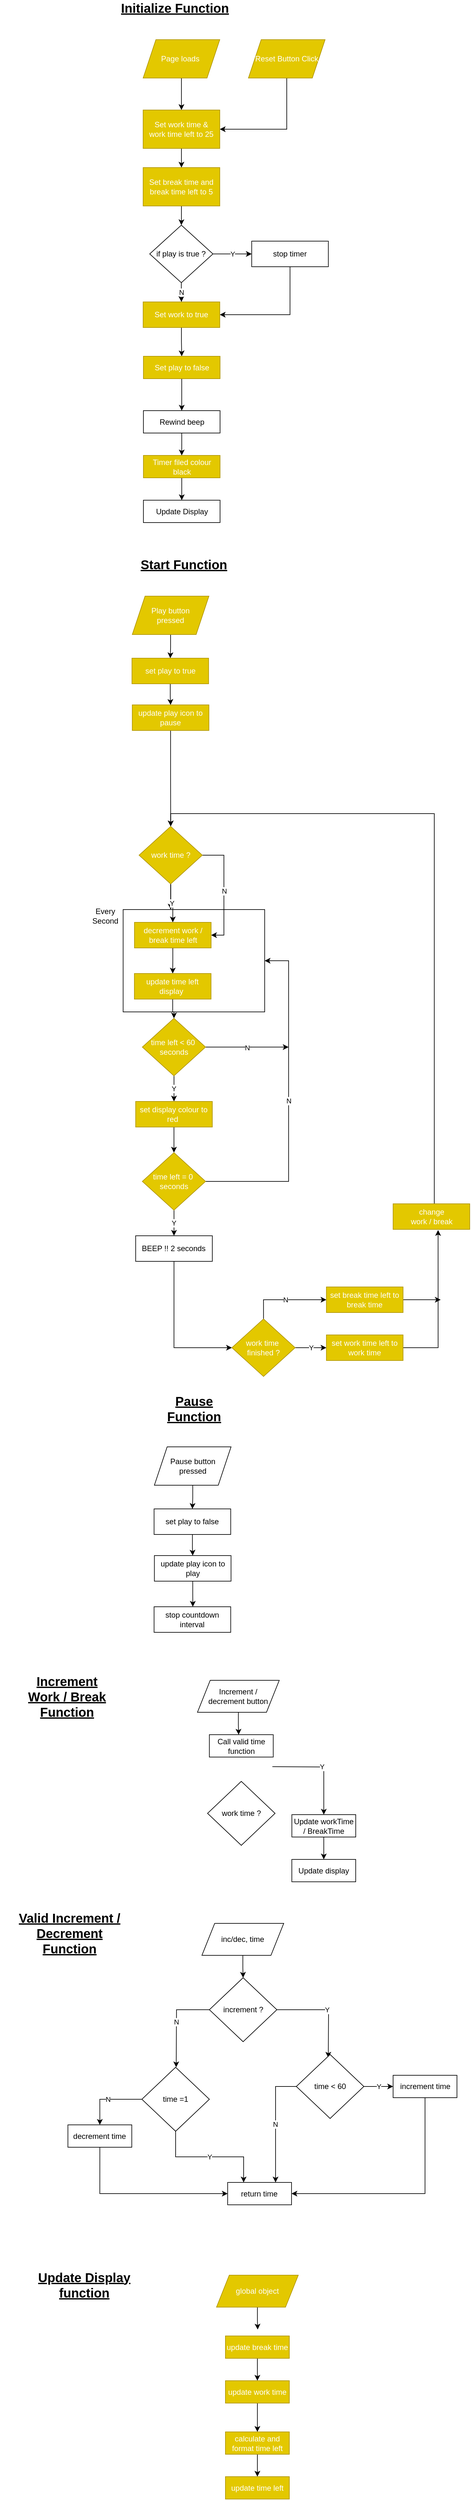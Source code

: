<mxfile version="13.9.9" type="device"><diagram id="C5RBs43oDa-KdzZeNtuy" name="Page-1"><mxGraphModel dx="1679" dy="494" grid="1" gridSize="10" guides="1" tooltips="1" connect="1" arrows="1" fold="1" page="1" pageScale="1" pageWidth="827" pageHeight="1169" math="0" shadow="0"><root><mxCell id="WIyWlLk6GJQsqaUBKTNV-0"/><mxCell id="WIyWlLk6GJQsqaUBKTNV-1" parent="WIyWlLk6GJQsqaUBKTNV-0"/><mxCell id="DhQI_y3hoTPc0CkNnc1B-117" value="" style="rounded=0;whiteSpace=wrap;html=1;align=left;" parent="WIyWlLk6GJQsqaUBKTNV-1" vertex="1"><mxGeometry x="-567.19" y="1460" width="221.62" height="160" as="geometry"/></mxCell><mxCell id="BMYcDLCQfnFxfsHoZKLp-52" value="&lt;font style=&quot;font-size: 20px&quot;&gt;&lt;b&gt;&lt;u&gt;&lt;font style=&quot;font-size: 20px&quot;&gt;Start Function&lt;/font&gt;&lt;/u&gt;&lt;/b&gt;&lt;/font&gt;" style="text;html=1;align=center;verticalAlign=middle;whiteSpace=wrap;rounded=0;" parent="WIyWlLk6GJQsqaUBKTNV-1" vertex="1"><mxGeometry x="-546.87" y="910" width="150" height="20" as="geometry"/></mxCell><mxCell id="x9QlvtTYA5nk0oibNs-r-126" style="edgeStyle=orthogonalEdgeStyle;rounded=0;orthogonalLoop=1;jettySize=auto;html=1;entryX=0.5;entryY=0;entryDx=0;entryDy=0;" parent="WIyWlLk6GJQsqaUBKTNV-1" source="x9QlvtTYA5nk0oibNs-r-124" target="x9QlvtTYA5nk0oibNs-r-206" edge="1"><mxGeometry relative="1" as="geometry"><mxPoint x="-492.87" y="1080" as="targetPoint"/></mxGeometry></mxCell><mxCell id="x9QlvtTYA5nk0oibNs-r-124" value="Play button &lt;br&gt;pressed" style="shape=parallelogram;perimeter=parallelogramPerimeter;whiteSpace=wrap;html=1;fixedSize=1;fillColor=#e3c800;strokeColor=#B09500;fontColor=#ffffff;" parent="WIyWlLk6GJQsqaUBKTNV-1" vertex="1"><mxGeometry x="-552.87" y="970" width="120" height="60" as="geometry"/></mxCell><mxCell id="DhQI_y3hoTPc0CkNnc1B-89" style="edgeStyle=orthogonalEdgeStyle;rounded=0;orthogonalLoop=1;jettySize=auto;html=1;entryX=0.5;entryY=0;entryDx=0;entryDy=0;" parent="WIyWlLk6GJQsqaUBKTNV-1" source="x9QlvtTYA5nk0oibNs-r-125" edge="1"><mxGeometry relative="1" as="geometry"><mxPoint x="-492.74" y="1460" as="targetPoint"/></mxGeometry></mxCell><mxCell id="DhQI_y3hoTPc0CkNnc1B-108" value="Y" style="edgeStyle=orthogonalEdgeStyle;rounded=0;orthogonalLoop=1;jettySize=auto;html=1;entryX=0.5;entryY=0;entryDx=0;entryDy=0;" parent="WIyWlLk6GJQsqaUBKTNV-1" source="x9QlvtTYA5nk0oibNs-r-125" target="DhQI_y3hoTPc0CkNnc1B-91" edge="1"><mxGeometry relative="1" as="geometry"><mxPoint x="-492.74" y="1460" as="targetPoint"/></mxGeometry></mxCell><mxCell id="DhQI_y3hoTPc0CkNnc1B-113" value="N" style="edgeStyle=orthogonalEdgeStyle;rounded=0;orthogonalLoop=1;jettySize=auto;html=1;entryX=1;entryY=0.5;entryDx=0;entryDy=0;exitX=1;exitY=0.5;exitDx=0;exitDy=0;" parent="WIyWlLk6GJQsqaUBKTNV-1" source="x9QlvtTYA5nk0oibNs-r-125" target="DhQI_y3hoTPc0CkNnc1B-91" edge="1"><mxGeometry relative="1" as="geometry"><mxPoint x="-300.37" y="1460" as="targetPoint"/></mxGeometry></mxCell><mxCell id="x9QlvtTYA5nk0oibNs-r-125" value="work time ?" style="rhombus;whiteSpace=wrap;html=1;fillColor=#e3c800;strokeColor=#B09500;fontColor=#ffffff;" parent="WIyWlLk6GJQsqaUBKTNV-1" vertex="1"><mxGeometry x="-542.24" y="1330" width="99" height="90" as="geometry"/></mxCell><mxCell id="DhQI_y3hoTPc0CkNnc1B-47" style="edgeStyle=orthogonalEdgeStyle;rounded=0;orthogonalLoop=1;jettySize=auto;html=1;entryX=0.5;entryY=0;entryDx=0;entryDy=0;" parent="WIyWlLk6GJQsqaUBKTNV-1" source="x9QlvtTYA5nk0oibNs-r-206" target="DhQI_y3hoTPc0CkNnc1B-46" edge="1"><mxGeometry relative="1" as="geometry"/></mxCell><mxCell id="x9QlvtTYA5nk0oibNs-r-206" value="set play to true" style="rounded=0;whiteSpace=wrap;html=1;fillColor=#e3c800;strokeColor=#B09500;fontColor=#ffffff;" parent="WIyWlLk6GJQsqaUBKTNV-1" vertex="1"><mxGeometry x="-553.37" y="1067" width="120" height="40" as="geometry"/></mxCell><mxCell id="DhQI_y3hoTPc0CkNnc1B-0" value="&lt;font style=&quot;font-size: 20px&quot;&gt;&lt;b&gt;&lt;u&gt;&lt;font style=&quot;font-size: 20px&quot;&gt;Initialize Function&lt;/font&gt;&lt;/u&gt;&lt;/b&gt;&lt;/font&gt;" style="text;html=1;align=center;verticalAlign=middle;whiteSpace=wrap;rounded=0;" parent="WIyWlLk6GJQsqaUBKTNV-1" vertex="1"><mxGeometry x="-605.87" y="40" width="240" height="20" as="geometry"/></mxCell><mxCell id="DhQI_y3hoTPc0CkNnc1B-1" style="edgeStyle=orthogonalEdgeStyle;rounded=0;orthogonalLoop=1;jettySize=auto;html=1;entryX=0.5;entryY=0;entryDx=0;entryDy=0;" parent="WIyWlLk6GJQsqaUBKTNV-1" source="DhQI_y3hoTPc0CkNnc1B-2" edge="1"><mxGeometry relative="1" as="geometry"><mxPoint x="-475.87" y="210" as="targetPoint"/></mxGeometry></mxCell><mxCell id="DhQI_y3hoTPc0CkNnc1B-2" value="Page loads&amp;nbsp;" style="shape=parallelogram;perimeter=parallelogramPerimeter;whiteSpace=wrap;html=1;fixedSize=1;fillColor=#e3c800;strokeColor=#B09500;fontColor=#ffffff;" parent="WIyWlLk6GJQsqaUBKTNV-1" vertex="1"><mxGeometry x="-535.87" y="100" width="120" height="60" as="geometry"/></mxCell><mxCell id="DhQI_y3hoTPc0CkNnc1B-8" style="edgeStyle=orthogonalEdgeStyle;rounded=0;orthogonalLoop=1;jettySize=auto;html=1;entryX=0.5;entryY=0;entryDx=0;entryDy=0;" parent="WIyWlLk6GJQsqaUBKTNV-1" source="DhQI_y3hoTPc0CkNnc1B-4" target="DhQI_y3hoTPc0CkNnc1B-7" edge="1"><mxGeometry relative="1" as="geometry"/></mxCell><mxCell id="DhQI_y3hoTPc0CkNnc1B-4" value="Set work time &amp;amp;&lt;br&gt;work time left to 25" style="rounded=0;whiteSpace=wrap;html=1;fillColor=#e3c800;strokeColor=#B09500;fontColor=#ffffff;" parent="WIyWlLk6GJQsqaUBKTNV-1" vertex="1"><mxGeometry x="-535.87" y="210" width="120" height="60" as="geometry"/></mxCell><mxCell id="DhQI_y3hoTPc0CkNnc1B-12" style="edgeStyle=orthogonalEdgeStyle;rounded=0;orthogonalLoop=1;jettySize=auto;html=1;entryX=1;entryY=0.5;entryDx=0;entryDy=0;exitX=0.5;exitY=1;exitDx=0;exitDy=0;" parent="WIyWlLk6GJQsqaUBKTNV-1" source="DhQI_y3hoTPc0CkNnc1B-6" target="DhQI_y3hoTPc0CkNnc1B-4" edge="1"><mxGeometry relative="1" as="geometry"/></mxCell><mxCell id="DhQI_y3hoTPc0CkNnc1B-6" value="Reset Button Click" style="shape=parallelogram;perimeter=parallelogramPerimeter;whiteSpace=wrap;html=1;fixedSize=1;fillColor=#e3c800;strokeColor=#B09500;fontColor=#ffffff;" parent="WIyWlLk6GJQsqaUBKTNV-1" vertex="1"><mxGeometry x="-371" y="100" width="120" height="60" as="geometry"/></mxCell><mxCell id="HDjKxaV-Cc4V8r4Q9_7f-50" style="edgeStyle=orthogonalEdgeStyle;rounded=0;orthogonalLoop=1;jettySize=auto;html=1;entryX=0.5;entryY=0;entryDx=0;entryDy=0;" parent="WIyWlLk6GJQsqaUBKTNV-1" source="DhQI_y3hoTPc0CkNnc1B-7" target="HDjKxaV-Cc4V8r4Q9_7f-47" edge="1"><mxGeometry relative="1" as="geometry"/></mxCell><mxCell id="DhQI_y3hoTPc0CkNnc1B-7" value="Set break time and break time left to 5" style="rounded=0;whiteSpace=wrap;html=1;fillColor=#e3c800;strokeColor=#B09500;fontColor=#ffffff;" parent="WIyWlLk6GJQsqaUBKTNV-1" vertex="1"><mxGeometry x="-535.87" y="300" width="120" height="60" as="geometry"/></mxCell><mxCell id="NvEuHEafOJZmugfvwv-r-1" style="edgeStyle=orthogonalEdgeStyle;rounded=0;orthogonalLoop=1;jettySize=auto;html=1;" edge="1" parent="WIyWlLk6GJQsqaUBKTNV-1" source="DhQI_y3hoTPc0CkNnc1B-13" target="NvEuHEafOJZmugfvwv-r-0"><mxGeometry relative="1" as="geometry"/></mxCell><mxCell id="DhQI_y3hoTPc0CkNnc1B-13" value="Timer filed colour black" style="rounded=0;whiteSpace=wrap;html=1;fillColor=#e3c800;strokeColor=#B09500;fontColor=#ffffff;" parent="WIyWlLk6GJQsqaUBKTNV-1" vertex="1"><mxGeometry x="-535.43" y="750" width="120" height="35" as="geometry"/></mxCell><mxCell id="DhQI_y3hoTPc0CkNnc1B-87" style="edgeStyle=orthogonalEdgeStyle;rounded=0;orthogonalLoop=1;jettySize=auto;html=1;entryX=0.5;entryY=0;entryDx=0;entryDy=0;" parent="WIyWlLk6GJQsqaUBKTNV-1" source="DhQI_y3hoTPc0CkNnc1B-46" target="x9QlvtTYA5nk0oibNs-r-125" edge="1"><mxGeometry relative="1" as="geometry"><mxPoint x="-492.7" y="1220" as="targetPoint"/></mxGeometry></mxCell><mxCell id="DhQI_y3hoTPc0CkNnc1B-46" value="update play icon to pause" style="rounded=0;whiteSpace=wrap;html=1;fillColor=#e3c800;strokeColor=#B09500;fontColor=#ffffff;" parent="WIyWlLk6GJQsqaUBKTNV-1" vertex="1"><mxGeometry x="-552.87" y="1140" width="120" height="40" as="geometry"/></mxCell><mxCell id="HDjKxaV-Cc4V8r4Q9_7f-30" style="edgeStyle=orthogonalEdgeStyle;rounded=0;orthogonalLoop=1;jettySize=auto;html=1;entryX=0.5;entryY=0;entryDx=0;entryDy=0;" parent="WIyWlLk6GJQsqaUBKTNV-1" source="DhQI_y3hoTPc0CkNnc1B-81" target="HDjKxaV-Cc4V8r4Q9_7f-29" edge="1"><mxGeometry relative="1" as="geometry"/></mxCell><mxCell id="DhQI_y3hoTPc0CkNnc1B-81" value="Set work to true" style="rounded=0;whiteSpace=wrap;html=1;fillColor=#e3c800;strokeColor=#B09500;fontColor=#ffffff;" parent="WIyWlLk6GJQsqaUBKTNV-1" vertex="1"><mxGeometry x="-535.87" y="510" width="120" height="40" as="geometry"/></mxCell><mxCell id="DhQI_y3hoTPc0CkNnc1B-93" style="edgeStyle=orthogonalEdgeStyle;rounded=0;orthogonalLoop=1;jettySize=auto;html=1;entryX=0.5;entryY=0;entryDx=0;entryDy=0;" parent="WIyWlLk6GJQsqaUBKTNV-1" source="DhQI_y3hoTPc0CkNnc1B-91" target="DhQI_y3hoTPc0CkNnc1B-92" edge="1"><mxGeometry relative="1" as="geometry"/></mxCell><mxCell id="DhQI_y3hoTPc0CkNnc1B-91" value="decrement work / break time left" style="rounded=0;whiteSpace=wrap;html=1;fillColor=#e3c800;strokeColor=#B09500;fontColor=#ffffff;" parent="WIyWlLk6GJQsqaUBKTNV-1" vertex="1"><mxGeometry x="-549.43" y="1480" width="120" height="40" as="geometry"/></mxCell><mxCell id="DhQI_y3hoTPc0CkNnc1B-97" style="edgeStyle=orthogonalEdgeStyle;rounded=0;orthogonalLoop=1;jettySize=auto;html=1;" parent="WIyWlLk6GJQsqaUBKTNV-1" source="DhQI_y3hoTPc0CkNnc1B-92" target="DhQI_y3hoTPc0CkNnc1B-95" edge="1"><mxGeometry relative="1" as="geometry"/></mxCell><mxCell id="DhQI_y3hoTPc0CkNnc1B-92" value="update time left display&amp;nbsp;" style="rounded=0;whiteSpace=wrap;html=1;fillColor=#e3c800;strokeColor=#B09500;fontColor=#ffffff;" parent="WIyWlLk6GJQsqaUBKTNV-1" vertex="1"><mxGeometry x="-549.56" y="1560" width="120" height="40" as="geometry"/></mxCell><mxCell id="DhQI_y3hoTPc0CkNnc1B-98" value="Y" style="edgeStyle=orthogonalEdgeStyle;rounded=0;orthogonalLoop=1;jettySize=auto;html=1;entryX=0.5;entryY=0;entryDx=0;entryDy=0;" parent="WIyWlLk6GJQsqaUBKTNV-1" source="DhQI_y3hoTPc0CkNnc1B-95" target="DhQI_y3hoTPc0CkNnc1B-96" edge="1"><mxGeometry relative="1" as="geometry"/></mxCell><mxCell id="DhQI_y3hoTPc0CkNnc1B-119" value="N" style="edgeStyle=orthogonalEdgeStyle;rounded=0;orthogonalLoop=1;jettySize=auto;html=1;" parent="WIyWlLk6GJQsqaUBKTNV-1" source="DhQI_y3hoTPc0CkNnc1B-95" edge="1"><mxGeometry relative="1" as="geometry"><mxPoint x="-308.12" y="1675" as="targetPoint"/></mxGeometry></mxCell><mxCell id="DhQI_y3hoTPc0CkNnc1B-95" value="time left &amp;lt; 60&amp;nbsp;&lt;br&gt;seconds" style="rhombus;whiteSpace=wrap;html=1;fillColor=#e3c800;strokeColor=#B09500;fontColor=#ffffff;" parent="WIyWlLk6GJQsqaUBKTNV-1" vertex="1"><mxGeometry x="-537.12" y="1630" width="99" height="90" as="geometry"/></mxCell><mxCell id="DhQI_y3hoTPc0CkNnc1B-102" style="edgeStyle=orthogonalEdgeStyle;rounded=0;orthogonalLoop=1;jettySize=auto;html=1;entryX=0.5;entryY=0;entryDx=0;entryDy=0;" parent="WIyWlLk6GJQsqaUBKTNV-1" source="DhQI_y3hoTPc0CkNnc1B-96" target="DhQI_y3hoTPc0CkNnc1B-101" edge="1"><mxGeometry relative="1" as="geometry"/></mxCell><mxCell id="DhQI_y3hoTPc0CkNnc1B-96" value="set display colour to red&amp;nbsp;" style="rounded=0;whiteSpace=wrap;html=1;fillColor=#e3c800;strokeColor=#B09500;fontColor=#ffffff;" parent="WIyWlLk6GJQsqaUBKTNV-1" vertex="1"><mxGeometry x="-547.56" y="1760" width="120" height="40" as="geometry"/></mxCell><mxCell id="DhQI_y3hoTPc0CkNnc1B-103" value="N" style="edgeStyle=orthogonalEdgeStyle;rounded=0;orthogonalLoop=1;jettySize=auto;html=1;entryX=1;entryY=0.5;entryDx=0;entryDy=0;" parent="WIyWlLk6GJQsqaUBKTNV-1" source="DhQI_y3hoTPc0CkNnc1B-101" target="DhQI_y3hoTPc0CkNnc1B-117" edge="1"><mxGeometry relative="1" as="geometry"><mxPoint x="-358.12" y="1770" as="targetPoint"/><Array as="points"><mxPoint x="-308.12" y="1885"/><mxPoint x="-308.12" y="1540"/></Array></mxGeometry></mxCell><mxCell id="DhQI_y3hoTPc0CkNnc1B-106" value="Y" style="edgeStyle=orthogonalEdgeStyle;rounded=0;orthogonalLoop=1;jettySize=auto;html=1;entryX=0.5;entryY=0;entryDx=0;entryDy=0;" parent="WIyWlLk6GJQsqaUBKTNV-1" source="DhQI_y3hoTPc0CkNnc1B-101" target="DhQI_y3hoTPc0CkNnc1B-105" edge="1"><mxGeometry relative="1" as="geometry"/></mxCell><mxCell id="DhQI_y3hoTPc0CkNnc1B-101" value="time left = 0&amp;nbsp;&lt;br&gt;seconds" style="rhombus;whiteSpace=wrap;html=1;fillColor=#e3c800;strokeColor=#B09500;fontColor=#ffffff;" parent="WIyWlLk6GJQsqaUBKTNV-1" vertex="1"><mxGeometry x="-537.12" y="1840" width="99" height="90" as="geometry"/></mxCell><mxCell id="NvEuHEafOJZmugfvwv-r-4" style="edgeStyle=orthogonalEdgeStyle;rounded=0;orthogonalLoop=1;jettySize=auto;html=1;entryX=0.5;entryY=0;entryDx=0;entryDy=0;" edge="1" parent="WIyWlLk6GJQsqaUBKTNV-1" source="DhQI_y3hoTPc0CkNnc1B-104" target="x9QlvtTYA5nk0oibNs-r-125"><mxGeometry relative="1" as="geometry"><Array as="points"><mxPoint x="-80" y="1310"/><mxPoint x="-493" y="1310"/></Array></mxGeometry></mxCell><mxCell id="DhQI_y3hoTPc0CkNnc1B-104" value="change &lt;br&gt;work / break" style="rounded=0;whiteSpace=wrap;html=1;fillColor=#e3c800;strokeColor=#B09500;fontColor=#ffffff;" parent="WIyWlLk6GJQsqaUBKTNV-1" vertex="1"><mxGeometry x="-144.48" y="1920" width="120" height="40" as="geometry"/></mxCell><mxCell id="NvEuHEafOJZmugfvwv-r-2" style="edgeStyle=orthogonalEdgeStyle;rounded=0;orthogonalLoop=1;jettySize=auto;html=1;entryX=0;entryY=0.5;entryDx=0;entryDy=0;exitX=0.5;exitY=1;exitDx=0;exitDy=0;" edge="1" parent="WIyWlLk6GJQsqaUBKTNV-1" source="DhQI_y3hoTPc0CkNnc1B-105" target="HDjKxaV-Cc4V8r4Q9_7f-34"><mxGeometry relative="1" as="geometry"/></mxCell><mxCell id="DhQI_y3hoTPc0CkNnc1B-105" value="BEEP !! 2 seconds" style="rounded=0;whiteSpace=wrap;html=1;" parent="WIyWlLk6GJQsqaUBKTNV-1" vertex="1"><mxGeometry x="-547.56" y="1970" width="120" height="40" as="geometry"/></mxCell><mxCell id="DhQI_y3hoTPc0CkNnc1B-118" value="Every Second" style="text;html=1;strokeColor=none;fillColor=none;align=center;verticalAlign=middle;whiteSpace=wrap;rounded=0;" parent="WIyWlLk6GJQsqaUBKTNV-1" vertex="1"><mxGeometry x="-614.75" y="1460" width="40" height="20" as="geometry"/></mxCell><mxCell id="DhQI_y3hoTPc0CkNnc1B-121" value="&lt;font style=&quot;font-size: 20px&quot;&gt;&lt;b&gt;&lt;u&gt;&lt;font style=&quot;font-size: 20px&quot;&gt;Increment Work / Break&lt;br&gt;Function&lt;/font&gt;&lt;/u&gt;&lt;/b&gt;&lt;/font&gt;" style="text;html=1;align=center;verticalAlign=middle;whiteSpace=wrap;rounded=0;" parent="WIyWlLk6GJQsqaUBKTNV-1" vertex="1"><mxGeometry x="-730" y="2650" width="150" height="80" as="geometry"/></mxCell><mxCell id="DhQI_y3hoTPc0CkNnc1B-124" style="edgeStyle=orthogonalEdgeStyle;rounded=0;orthogonalLoop=1;jettySize=auto;html=1;entryX=0.5;entryY=0;entryDx=0;entryDy=0;" parent="WIyWlLk6GJQsqaUBKTNV-1" source="DhQI_y3hoTPc0CkNnc1B-125" edge="1"><mxGeometry relative="1" as="geometry"><mxPoint x="-386.32" y="2750" as="targetPoint"/></mxGeometry></mxCell><mxCell id="DhQI_y3hoTPc0CkNnc1B-125" value="Increment / &lt;br&gt;decrement button" style="shape=parallelogram;perimeter=parallelogramPerimeter;whiteSpace=wrap;html=1;fixedSize=1;" parent="WIyWlLk6GJQsqaUBKTNV-1" vertex="1"><mxGeometry x="-450.82" y="2665" width="128.06" height="50" as="geometry"/></mxCell><mxCell id="DhQI_y3hoTPc0CkNnc1B-126" value="Y" style="edgeStyle=orthogonalEdgeStyle;rounded=0;orthogonalLoop=1;jettySize=auto;html=1;entryX=0.5;entryY=0;entryDx=0;entryDy=0;" parent="WIyWlLk6GJQsqaUBKTNV-1" target="DhQI_y3hoTPc0CkNnc1B-135" edge="1"><mxGeometry relative="1" as="geometry"><mxPoint x="-239.01" y="2990" as="targetPoint"/><mxPoint x="-333.47" y="2800" as="sourcePoint"/></mxGeometry></mxCell><mxCell id="DhQI_y3hoTPc0CkNnc1B-156" style="edgeStyle=orthogonalEdgeStyle;rounded=0;orthogonalLoop=1;jettySize=auto;html=1;entryX=0.5;entryY=0;entryDx=0;entryDy=0;" parent="WIyWlLk6GJQsqaUBKTNV-1" source="DhQI_y3hoTPc0CkNnc1B-135" target="DhQI_y3hoTPc0CkNnc1B-155" edge="1"><mxGeometry relative="1" as="geometry"/></mxCell><mxCell id="DhQI_y3hoTPc0CkNnc1B-135" value="Update workTime / BreakTime" style="rounded=0;whiteSpace=wrap;html=1;" parent="WIyWlLk6GJQsqaUBKTNV-1" vertex="1"><mxGeometry x="-302.98" y="2875" width="100" height="35" as="geometry"/></mxCell><mxCell id="DhQI_y3hoTPc0CkNnc1B-155" value="Update display" style="rounded=0;whiteSpace=wrap;html=1;" parent="WIyWlLk6GJQsqaUBKTNV-1" vertex="1"><mxGeometry x="-303.04" y="2945" width="100" height="35" as="geometry"/></mxCell><mxCell id="HDjKxaV-Cc4V8r4Q9_7f-0" value="&lt;font style=&quot;font-size: 20px&quot;&gt;&lt;b&gt;&lt;u&gt;&lt;font style=&quot;font-size: 20px&quot;&gt;Valid Increment / Decrement&lt;br&gt;Function&lt;/font&gt;&lt;/u&gt;&lt;/b&gt;&lt;/font&gt;" style="text;html=1;align=center;verticalAlign=middle;whiteSpace=wrap;rounded=0;" parent="WIyWlLk6GJQsqaUBKTNV-1" vertex="1"><mxGeometry x="-759.77" y="3020" width="217.53" height="80" as="geometry"/></mxCell><mxCell id="HDjKxaV-Cc4V8r4Q9_7f-1" style="edgeStyle=orthogonalEdgeStyle;rounded=0;orthogonalLoop=1;jettySize=auto;html=1;entryX=0.5;entryY=0;entryDx=0;entryDy=0;" parent="WIyWlLk6GJQsqaUBKTNV-1" source="HDjKxaV-Cc4V8r4Q9_7f-2" edge="1"><mxGeometry relative="1" as="geometry"><mxPoint x="-379.32" y="3130" as="targetPoint"/></mxGeometry></mxCell><mxCell id="HDjKxaV-Cc4V8r4Q9_7f-2" value="inc/dec, time" style="shape=parallelogram;perimeter=parallelogramPerimeter;whiteSpace=wrap;html=1;fixedSize=1;" parent="WIyWlLk6GJQsqaUBKTNV-1" vertex="1"><mxGeometry x="-443.82" y="3045" width="128.06" height="50" as="geometry"/></mxCell><mxCell id="HDjKxaV-Cc4V8r4Q9_7f-3" value="Y" style="edgeStyle=orthogonalEdgeStyle;rounded=0;orthogonalLoop=1;jettySize=auto;html=1;entryX=0.5;entryY=0;entryDx=0;entryDy=0;" parent="WIyWlLk6GJQsqaUBKTNV-1" source="HDjKxaV-Cc4V8r4Q9_7f-5" edge="1"><mxGeometry relative="1" as="geometry"><mxPoint x="-245.98" y="3255" as="targetPoint"/></mxGeometry></mxCell><mxCell id="HDjKxaV-Cc4V8r4Q9_7f-4" value="N" style="edgeStyle=orthogonalEdgeStyle;rounded=0;orthogonalLoop=1;jettySize=auto;html=1;entryX=0.5;entryY=0;entryDx=0;entryDy=0;exitX=0;exitY=0.5;exitDx=0;exitDy=0;" parent="WIyWlLk6GJQsqaUBKTNV-1" source="HDjKxaV-Cc4V8r4Q9_7f-5" edge="1"><mxGeometry relative="1" as="geometry"><mxPoint x="-484.11" y="3270" as="targetPoint"/></mxGeometry></mxCell><mxCell id="HDjKxaV-Cc4V8r4Q9_7f-5" value="increment ?" style="rhombus;whiteSpace=wrap;html=1;" parent="WIyWlLk6GJQsqaUBKTNV-1" vertex="1"><mxGeometry x="-432.16" y="3130" width="105.69" height="100" as="geometry"/></mxCell><mxCell id="HDjKxaV-Cc4V8r4Q9_7f-12" value="Y" style="edgeStyle=orthogonalEdgeStyle;rounded=0;orthogonalLoop=1;jettySize=auto;html=1;entryX=0;entryY=0.5;entryDx=0;entryDy=0;" parent="WIyWlLk6GJQsqaUBKTNV-1" source="HDjKxaV-Cc4V8r4Q9_7f-10" target="HDjKxaV-Cc4V8r4Q9_7f-11" edge="1"><mxGeometry relative="1" as="geometry"/></mxCell><mxCell id="HDjKxaV-Cc4V8r4Q9_7f-14" value="N" style="edgeStyle=orthogonalEdgeStyle;rounded=0;orthogonalLoop=1;jettySize=auto;html=1;entryX=0.75;entryY=0;entryDx=0;entryDy=0;" parent="WIyWlLk6GJQsqaUBKTNV-1" source="HDjKxaV-Cc4V8r4Q9_7f-10" target="HDjKxaV-Cc4V8r4Q9_7f-13" edge="1"><mxGeometry relative="1" as="geometry"/></mxCell><mxCell id="HDjKxaV-Cc4V8r4Q9_7f-10" value="time &amp;lt; 60" style="rhombus;whiteSpace=wrap;html=1;" parent="WIyWlLk6GJQsqaUBKTNV-1" vertex="1"><mxGeometry x="-295.98" y="3250" width="105.69" height="100" as="geometry"/></mxCell><mxCell id="HDjKxaV-Cc4V8r4Q9_7f-15" style="edgeStyle=orthogonalEdgeStyle;rounded=0;orthogonalLoop=1;jettySize=auto;html=1;entryX=1;entryY=0.5;entryDx=0;entryDy=0;exitX=0.5;exitY=1;exitDx=0;exitDy=0;" parent="WIyWlLk6GJQsqaUBKTNV-1" source="HDjKxaV-Cc4V8r4Q9_7f-11" target="HDjKxaV-Cc4V8r4Q9_7f-13" edge="1"><mxGeometry relative="1" as="geometry"/></mxCell><mxCell id="HDjKxaV-Cc4V8r4Q9_7f-11" value="increment time" style="rounded=0;whiteSpace=wrap;html=1;" parent="WIyWlLk6GJQsqaUBKTNV-1" vertex="1"><mxGeometry x="-144.48" y="3282.5" width="100" height="35" as="geometry"/></mxCell><mxCell id="HDjKxaV-Cc4V8r4Q9_7f-13" value="return time" style="rounded=0;whiteSpace=wrap;html=1;" parent="WIyWlLk6GJQsqaUBKTNV-1" vertex="1"><mxGeometry x="-403.53" y="3450" width="100" height="35" as="geometry"/></mxCell><mxCell id="HDjKxaV-Cc4V8r4Q9_7f-17" value="Y" style="edgeStyle=orthogonalEdgeStyle;rounded=0;orthogonalLoop=1;jettySize=auto;html=1;entryX=0.25;entryY=0;entryDx=0;entryDy=0;exitX=0.5;exitY=1;exitDx=0;exitDy=0;" parent="WIyWlLk6GJQsqaUBKTNV-1" source="HDjKxaV-Cc4V8r4Q9_7f-16" target="HDjKxaV-Cc4V8r4Q9_7f-13" edge="1"><mxGeometry relative="1" as="geometry"/></mxCell><mxCell id="HDjKxaV-Cc4V8r4Q9_7f-19" value="N" style="edgeStyle=orthogonalEdgeStyle;rounded=0;orthogonalLoop=1;jettySize=auto;html=1;entryX=0.5;entryY=0;entryDx=0;entryDy=0;" parent="WIyWlLk6GJQsqaUBKTNV-1" source="HDjKxaV-Cc4V8r4Q9_7f-16" target="HDjKxaV-Cc4V8r4Q9_7f-18" edge="1"><mxGeometry relative="1" as="geometry"/></mxCell><mxCell id="HDjKxaV-Cc4V8r4Q9_7f-16" value="time =1" style="rhombus;whiteSpace=wrap;html=1;" parent="WIyWlLk6GJQsqaUBKTNV-1" vertex="1"><mxGeometry x="-537.85" y="3270" width="105.69" height="100" as="geometry"/></mxCell><mxCell id="HDjKxaV-Cc4V8r4Q9_7f-20" style="edgeStyle=orthogonalEdgeStyle;rounded=0;orthogonalLoop=1;jettySize=auto;html=1;entryX=0;entryY=0.5;entryDx=0;entryDy=0;exitX=0.5;exitY=1;exitDx=0;exitDy=0;" parent="WIyWlLk6GJQsqaUBKTNV-1" source="HDjKxaV-Cc4V8r4Q9_7f-18" target="HDjKxaV-Cc4V8r4Q9_7f-13" edge="1"><mxGeometry relative="1" as="geometry"/></mxCell><mxCell id="HDjKxaV-Cc4V8r4Q9_7f-18" value="decrement time" style="rounded=0;whiteSpace=wrap;html=1;" parent="WIyWlLk6GJQsqaUBKTNV-1" vertex="1"><mxGeometry x="-653.66" y="3360" width="100" height="35" as="geometry"/></mxCell><mxCell id="HDjKxaV-Cc4V8r4Q9_7f-21" value="&lt;font style=&quot;font-size: 20px&quot;&gt;&lt;b&gt;&lt;u&gt;&lt;font style=&quot;font-size: 20px&quot;&gt;Pause Function&lt;/font&gt;&lt;/u&gt;&lt;/b&gt;&lt;/font&gt;" style="text;html=1;align=center;verticalAlign=middle;whiteSpace=wrap;rounded=0;" parent="WIyWlLk6GJQsqaUBKTNV-1" vertex="1"><mxGeometry x="-531.38" y="2230" width="150" height="20" as="geometry"/></mxCell><mxCell id="HDjKxaV-Cc4V8r4Q9_7f-22" style="edgeStyle=orthogonalEdgeStyle;rounded=0;orthogonalLoop=1;jettySize=auto;html=1;entryX=0.5;entryY=0;entryDx=0;entryDy=0;" parent="WIyWlLk6GJQsqaUBKTNV-1" source="HDjKxaV-Cc4V8r4Q9_7f-23" target="HDjKxaV-Cc4V8r4Q9_7f-25" edge="1"><mxGeometry relative="1" as="geometry"><mxPoint x="-458.25" y="2410" as="targetPoint"/></mxGeometry></mxCell><mxCell id="HDjKxaV-Cc4V8r4Q9_7f-23" value="Pause button &lt;br&gt;pressed" style="shape=parallelogram;perimeter=parallelogramPerimeter;whiteSpace=wrap;html=1;fixedSize=1;" parent="WIyWlLk6GJQsqaUBKTNV-1" vertex="1"><mxGeometry x="-518.25" y="2300" width="120" height="60" as="geometry"/></mxCell><mxCell id="HDjKxaV-Cc4V8r4Q9_7f-24" style="edgeStyle=orthogonalEdgeStyle;rounded=0;orthogonalLoop=1;jettySize=auto;html=1;entryX=0.5;entryY=0;entryDx=0;entryDy=0;" parent="WIyWlLk6GJQsqaUBKTNV-1" source="HDjKxaV-Cc4V8r4Q9_7f-25" target="HDjKxaV-Cc4V8r4Q9_7f-27" edge="1"><mxGeometry relative="1" as="geometry"/></mxCell><mxCell id="HDjKxaV-Cc4V8r4Q9_7f-25" value="set play to false" style="rounded=0;whiteSpace=wrap;html=1;" parent="WIyWlLk6GJQsqaUBKTNV-1" vertex="1"><mxGeometry x="-518.75" y="2397" width="120" height="40" as="geometry"/></mxCell><mxCell id="HDjKxaV-Cc4V8r4Q9_7f-26" style="edgeStyle=orthogonalEdgeStyle;rounded=0;orthogonalLoop=1;jettySize=auto;html=1;" parent="WIyWlLk6GJQsqaUBKTNV-1" source="HDjKxaV-Cc4V8r4Q9_7f-27" edge="1"><mxGeometry relative="1" as="geometry"><mxPoint x="-458.07" y="2550" as="targetPoint"/></mxGeometry></mxCell><mxCell id="HDjKxaV-Cc4V8r4Q9_7f-27" value="update play icon to play" style="rounded=0;whiteSpace=wrap;html=1;" parent="WIyWlLk6GJQsqaUBKTNV-1" vertex="1"><mxGeometry x="-518.25" y="2470" width="120" height="40" as="geometry"/></mxCell><mxCell id="HDjKxaV-Cc4V8r4Q9_7f-31" style="edgeStyle=orthogonalEdgeStyle;rounded=0;orthogonalLoop=1;jettySize=auto;html=1;entryX=0.5;entryY=0;entryDx=0;entryDy=0;" parent="WIyWlLk6GJQsqaUBKTNV-1" source="HDjKxaV-Cc4V8r4Q9_7f-29" target="HDjKxaV-Cc4V8r4Q9_7f-69" edge="1"><mxGeometry relative="1" as="geometry"><mxPoint x="-475.09" y="670" as="targetPoint"/></mxGeometry></mxCell><mxCell id="HDjKxaV-Cc4V8r4Q9_7f-29" value="Set play to false" style="rounded=0;whiteSpace=wrap;html=1;fillColor=#e3c800;strokeColor=#B09500;fontColor=#ffffff;" parent="WIyWlLk6GJQsqaUBKTNV-1" vertex="1"><mxGeometry x="-535.43" y="595" width="120" height="35" as="geometry"/></mxCell><mxCell id="HDjKxaV-Cc4V8r4Q9_7f-38" value="Y" style="edgeStyle=orthogonalEdgeStyle;rounded=0;orthogonalLoop=1;jettySize=auto;html=1;entryX=0;entryY=0.5;entryDx=0;entryDy=0;" parent="WIyWlLk6GJQsqaUBKTNV-1" source="HDjKxaV-Cc4V8r4Q9_7f-34" target="HDjKxaV-Cc4V8r4Q9_7f-37" edge="1"><mxGeometry relative="1" as="geometry"/></mxCell><mxCell id="HDjKxaV-Cc4V8r4Q9_7f-40" value="N" style="edgeStyle=orthogonalEdgeStyle;rounded=0;orthogonalLoop=1;jettySize=auto;html=1;entryX=0;entryY=0.5;entryDx=0;entryDy=0;exitX=0.5;exitY=0;exitDx=0;exitDy=0;" parent="WIyWlLk6GJQsqaUBKTNV-1" source="HDjKxaV-Cc4V8r4Q9_7f-34" target="HDjKxaV-Cc4V8r4Q9_7f-39" edge="1"><mxGeometry relative="1" as="geometry"/></mxCell><mxCell id="HDjKxaV-Cc4V8r4Q9_7f-34" value="work time&amp;nbsp;&lt;br&gt;finished ?" style="rhombus;whiteSpace=wrap;html=1;fillColor=#e3c800;strokeColor=#B09500;fontColor=#ffffff;" parent="WIyWlLk6GJQsqaUBKTNV-1" vertex="1"><mxGeometry x="-396.87" y="2100" width="99" height="90" as="geometry"/></mxCell><mxCell id="NvEuHEafOJZmugfvwv-r-3" style="edgeStyle=orthogonalEdgeStyle;rounded=0;orthogonalLoop=1;jettySize=auto;html=1;entryX=0.587;entryY=1.025;entryDx=0;entryDy=0;entryPerimeter=0;exitX=1;exitY=0.5;exitDx=0;exitDy=0;" edge="1" parent="WIyWlLk6GJQsqaUBKTNV-1" source="HDjKxaV-Cc4V8r4Q9_7f-37" target="DhQI_y3hoTPc0CkNnc1B-104"><mxGeometry relative="1" as="geometry"/></mxCell><mxCell id="HDjKxaV-Cc4V8r4Q9_7f-37" value="set work time left to work time" style="rounded=0;whiteSpace=wrap;html=1;fillColor=#e3c800;strokeColor=#B09500;fontColor=#ffffff;" parent="WIyWlLk6GJQsqaUBKTNV-1" vertex="1"><mxGeometry x="-248.88" y="2125" width="120" height="40" as="geometry"/></mxCell><mxCell id="HDjKxaV-Cc4V8r4Q9_7f-42" style="edgeStyle=orthogonalEdgeStyle;rounded=0;orthogonalLoop=1;jettySize=auto;html=1;" parent="WIyWlLk6GJQsqaUBKTNV-1" source="HDjKxaV-Cc4V8r4Q9_7f-39" edge="1"><mxGeometry relative="1" as="geometry"><mxPoint x="-70" y="2070" as="targetPoint"/></mxGeometry></mxCell><mxCell id="HDjKxaV-Cc4V8r4Q9_7f-39" value="set break time left to break time" style="rounded=0;whiteSpace=wrap;html=1;fillColor=#e3c800;strokeColor=#B09500;fontColor=#ffffff;" parent="WIyWlLk6GJQsqaUBKTNV-1" vertex="1"><mxGeometry x="-248.88" y="2050" width="120" height="40" as="geometry"/></mxCell><mxCell id="HDjKxaV-Cc4V8r4Q9_7f-43" value="stop countdown interval" style="rounded=0;whiteSpace=wrap;html=1;" parent="WIyWlLk6GJQsqaUBKTNV-1" vertex="1"><mxGeometry x="-518.75" y="2550" width="120" height="40" as="geometry"/></mxCell><mxCell id="HDjKxaV-Cc4V8r4Q9_7f-51" style="edgeStyle=orthogonalEdgeStyle;rounded=0;orthogonalLoop=1;jettySize=auto;html=1;entryX=1;entryY=0.5;entryDx=0;entryDy=0;exitX=0.5;exitY=1;exitDx=0;exitDy=0;" parent="WIyWlLk6GJQsqaUBKTNV-1" source="HDjKxaV-Cc4V8r4Q9_7f-46" target="DhQI_y3hoTPc0CkNnc1B-81" edge="1"><mxGeometry relative="1" as="geometry"/></mxCell><mxCell id="HDjKxaV-Cc4V8r4Q9_7f-46" value="stop timer" style="rounded=0;whiteSpace=wrap;html=1;" parent="WIyWlLk6GJQsqaUBKTNV-1" vertex="1"><mxGeometry x="-365.87" y="415" width="120" height="40" as="geometry"/></mxCell><mxCell id="HDjKxaV-Cc4V8r4Q9_7f-48" value="Y" style="edgeStyle=orthogonalEdgeStyle;rounded=0;orthogonalLoop=1;jettySize=auto;html=1;entryX=0;entryY=0.5;entryDx=0;entryDy=0;" parent="WIyWlLk6GJQsqaUBKTNV-1" source="HDjKxaV-Cc4V8r4Q9_7f-47" target="HDjKxaV-Cc4V8r4Q9_7f-46" edge="1"><mxGeometry relative="1" as="geometry"/></mxCell><mxCell id="HDjKxaV-Cc4V8r4Q9_7f-49" value="N" style="edgeStyle=orthogonalEdgeStyle;rounded=0;orthogonalLoop=1;jettySize=auto;html=1;entryX=0.5;entryY=0;entryDx=0;entryDy=0;" parent="WIyWlLk6GJQsqaUBKTNV-1" source="HDjKxaV-Cc4V8r4Q9_7f-47" target="DhQI_y3hoTPc0CkNnc1B-81" edge="1"><mxGeometry relative="1" as="geometry"/></mxCell><mxCell id="HDjKxaV-Cc4V8r4Q9_7f-47" value="if play is true ?" style="rhombus;whiteSpace=wrap;html=1;" parent="WIyWlLk6GJQsqaUBKTNV-1" vertex="1"><mxGeometry x="-525.56" y="390" width="99" height="90" as="geometry"/></mxCell><mxCell id="HDjKxaV-Cc4V8r4Q9_7f-52" value="&lt;span style=&quot;font-size: 20px&quot;&gt;&lt;b&gt;&lt;u&gt;Update Display function&lt;/u&gt;&lt;/b&gt;&lt;/span&gt;" style="text;html=1;align=center;verticalAlign=middle;whiteSpace=wrap;rounded=0;" parent="WIyWlLk6GJQsqaUBKTNV-1" vertex="1"><mxGeometry x="-736.96" y="3570" width="217.53" height="80" as="geometry"/></mxCell><mxCell id="HDjKxaV-Cc4V8r4Q9_7f-53" style="edgeStyle=orthogonalEdgeStyle;rounded=0;orthogonalLoop=1;jettySize=auto;html=1;entryX=0.5;entryY=0;entryDx=0;entryDy=0;" parent="WIyWlLk6GJQsqaUBKTNV-1" source="HDjKxaV-Cc4V8r4Q9_7f-54" edge="1"><mxGeometry relative="1" as="geometry"><mxPoint x="-356.51" y="3680" as="targetPoint"/></mxGeometry></mxCell><mxCell id="HDjKxaV-Cc4V8r4Q9_7f-54" value="global object" style="shape=parallelogram;perimeter=parallelogramPerimeter;whiteSpace=wrap;html=1;fixedSize=1;fillColor=#e3c800;strokeColor=#B09500;fontColor=#ffffff;" parent="WIyWlLk6GJQsqaUBKTNV-1" vertex="1"><mxGeometry x="-421.01" y="3595" width="128.06" height="50" as="geometry"/></mxCell><mxCell id="HDjKxaV-Cc4V8r4Q9_7f-74" style="edgeStyle=orthogonalEdgeStyle;rounded=0;orthogonalLoop=1;jettySize=auto;html=1;entryX=0.5;entryY=0;entryDx=0;entryDy=0;" parent="WIyWlLk6GJQsqaUBKTNV-1" source="HDjKxaV-Cc4V8r4Q9_7f-62" target="HDjKxaV-Cc4V8r4Q9_7f-72" edge="1"><mxGeometry relative="1" as="geometry"/></mxCell><mxCell id="HDjKxaV-Cc4V8r4Q9_7f-62" value="update break time" style="rounded=0;whiteSpace=wrap;html=1;fillColor=#e3c800;strokeColor=#B09500;fontColor=#ffffff;" parent="WIyWlLk6GJQsqaUBKTNV-1" vertex="1"><mxGeometry x="-406.98" y="3690" width="100" height="35" as="geometry"/></mxCell><mxCell id="HDjKxaV-Cc4V8r4Q9_7f-71" style="edgeStyle=orthogonalEdgeStyle;rounded=0;orthogonalLoop=1;jettySize=auto;html=1;entryX=0.5;entryY=0;entryDx=0;entryDy=0;" parent="WIyWlLk6GJQsqaUBKTNV-1" source="HDjKxaV-Cc4V8r4Q9_7f-69" target="DhQI_y3hoTPc0CkNnc1B-13" edge="1"><mxGeometry relative="1" as="geometry"/></mxCell><mxCell id="HDjKxaV-Cc4V8r4Q9_7f-69" value="Rewind beep" style="rounded=0;whiteSpace=wrap;html=1;" parent="WIyWlLk6GJQsqaUBKTNV-1" vertex="1"><mxGeometry x="-535.43" y="680" width="120" height="35" as="geometry"/></mxCell><mxCell id="HDjKxaV-Cc4V8r4Q9_7f-75" style="edgeStyle=orthogonalEdgeStyle;rounded=0;orthogonalLoop=1;jettySize=auto;html=1;entryX=0.5;entryY=0;entryDx=0;entryDy=0;" parent="WIyWlLk6GJQsqaUBKTNV-1" source="HDjKxaV-Cc4V8r4Q9_7f-72" target="HDjKxaV-Cc4V8r4Q9_7f-73" edge="1"><mxGeometry relative="1" as="geometry"/></mxCell><mxCell id="HDjKxaV-Cc4V8r4Q9_7f-72" value="update work time" style="rounded=0;whiteSpace=wrap;html=1;fillColor=#e3c800;strokeColor=#B09500;fontColor=#ffffff;" parent="WIyWlLk6GJQsqaUBKTNV-1" vertex="1"><mxGeometry x="-406.98" y="3760" width="100" height="35" as="geometry"/></mxCell><mxCell id="HDjKxaV-Cc4V8r4Q9_7f-77" style="edgeStyle=orthogonalEdgeStyle;rounded=0;orthogonalLoop=1;jettySize=auto;html=1;entryX=0.5;entryY=0;entryDx=0;entryDy=0;" parent="WIyWlLk6GJQsqaUBKTNV-1" source="HDjKxaV-Cc4V8r4Q9_7f-73" target="HDjKxaV-Cc4V8r4Q9_7f-76" edge="1"><mxGeometry relative="1" as="geometry"/></mxCell><mxCell id="HDjKxaV-Cc4V8r4Q9_7f-73" value="calculate and format time left" style="rounded=0;whiteSpace=wrap;html=1;fillColor=#e3c800;strokeColor=#B09500;fontColor=#ffffff;" parent="WIyWlLk6GJQsqaUBKTNV-1" vertex="1"><mxGeometry x="-406.98" y="3840" width="100" height="35" as="geometry"/></mxCell><mxCell id="HDjKxaV-Cc4V8r4Q9_7f-76" value="update time left" style="rounded=0;whiteSpace=wrap;html=1;fillColor=#e3c800;strokeColor=#B09500;fontColor=#ffffff;" parent="WIyWlLk6GJQsqaUBKTNV-1" vertex="1"><mxGeometry x="-406.98" y="3910" width="100" height="35" as="geometry"/></mxCell><mxCell id="ZbywKx_YnijWu54ZnrqB-0" value="Call valid time function" style="rounded=0;whiteSpace=wrap;html=1;" parent="WIyWlLk6GJQsqaUBKTNV-1" vertex="1"><mxGeometry x="-432.16" y="2750" width="100" height="35" as="geometry"/></mxCell><mxCell id="ZbywKx_YnijWu54ZnrqB-1" value="work time ?" style="rhombus;whiteSpace=wrap;html=1;" parent="WIyWlLk6GJQsqaUBKTNV-1" vertex="1"><mxGeometry x="-435.01" y="2823" width="105.69" height="100" as="geometry"/></mxCell><mxCell id="NvEuHEafOJZmugfvwv-r-0" value="Update Display" style="rounded=0;whiteSpace=wrap;html=1;" vertex="1" parent="WIyWlLk6GJQsqaUBKTNV-1"><mxGeometry x="-535.43" y="820" width="120" height="35" as="geometry"/></mxCell></root></mxGraphModel></diagram></mxfile>